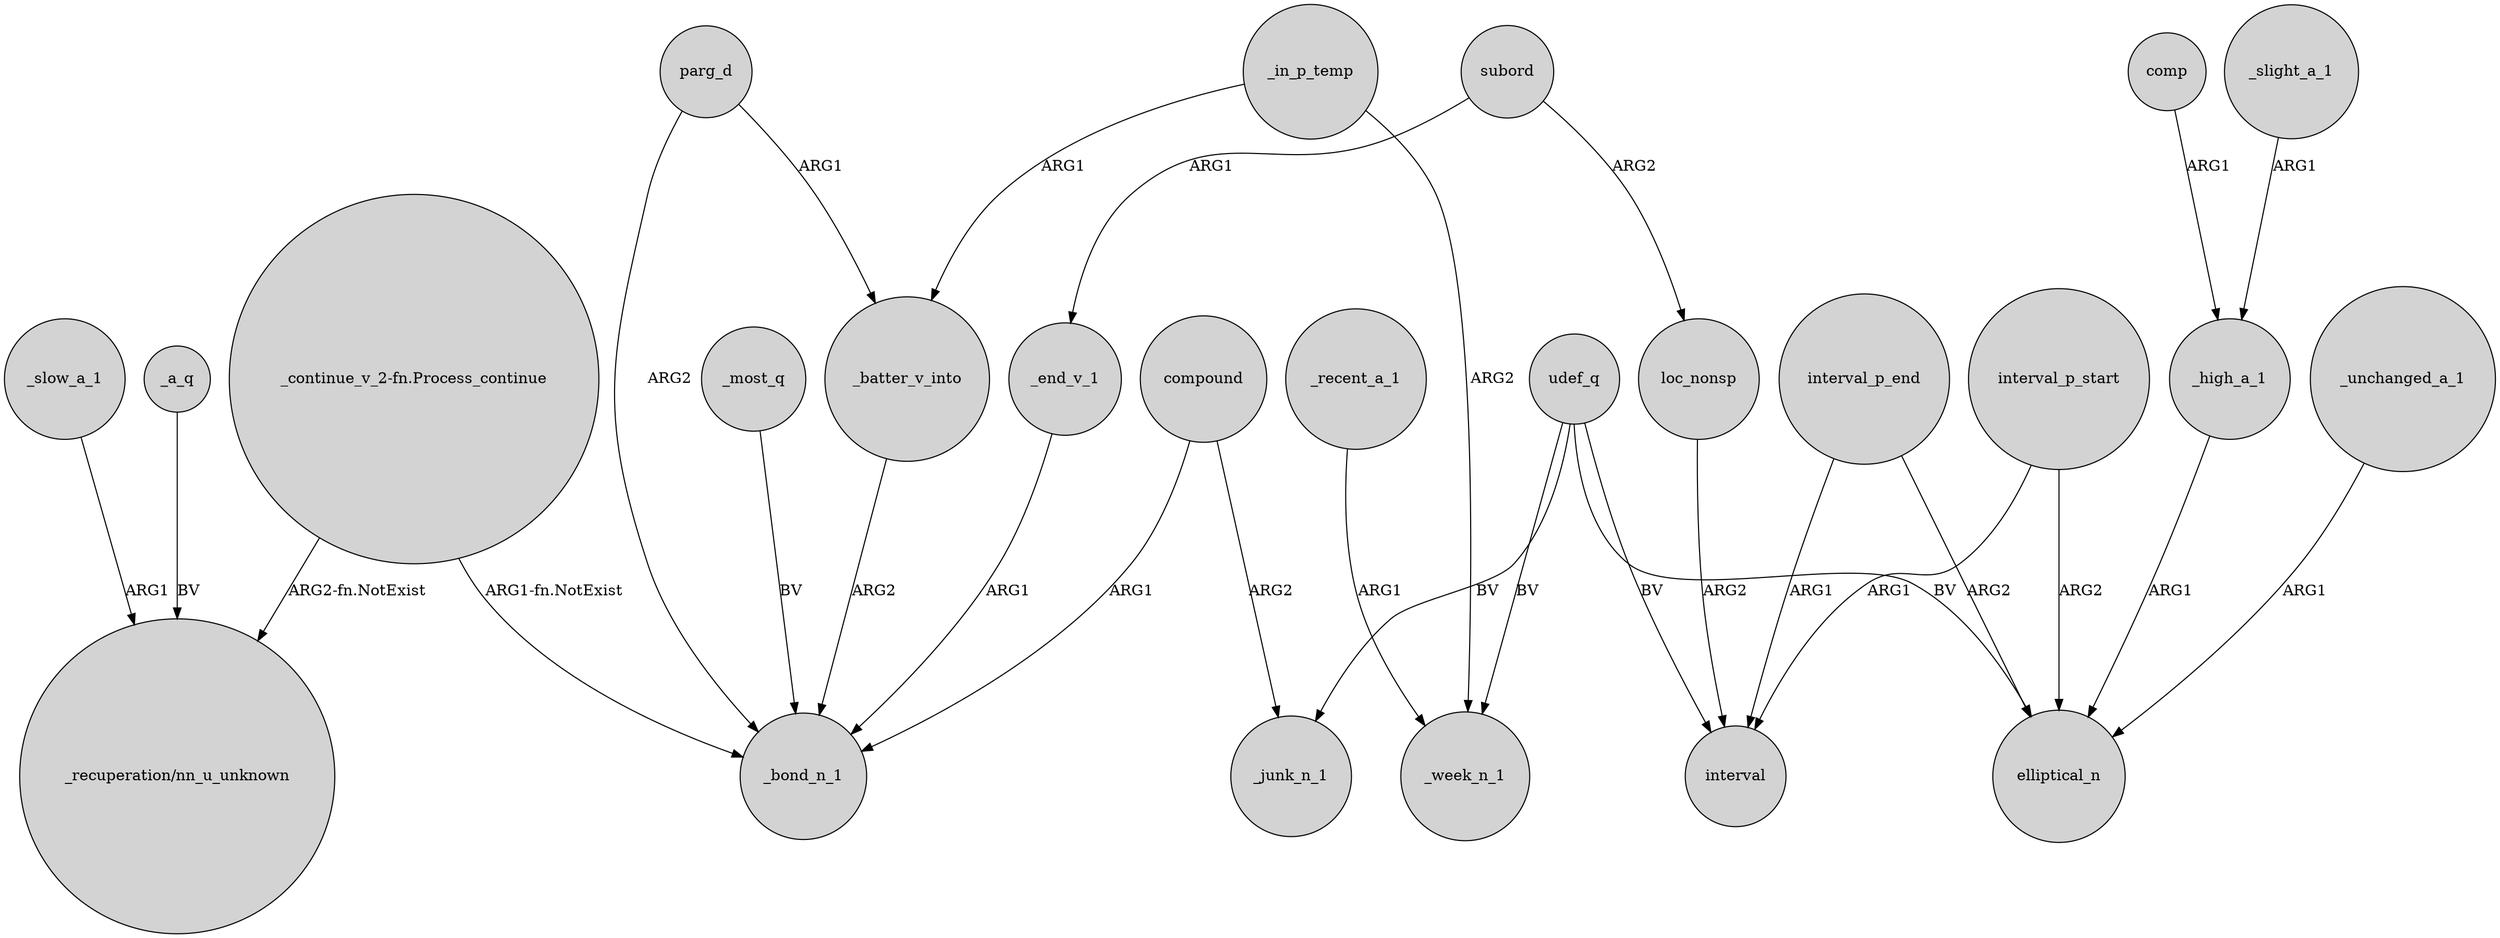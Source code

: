 digraph {
	node [shape=circle style=filled]
	"_continue_v_2-fn.Process_continue" -> "_recuperation/nn_u_unknown" [label="ARG2-fn.NotExist"]
	loc_nonsp -> interval [label=ARG2]
	udef_q -> elliptical_n [label=BV]
	parg_d -> _bond_n_1 [label=ARG2]
	_batter_v_into -> _bond_n_1 [label=ARG2]
	_in_p_temp -> _batter_v_into [label=ARG1]
	subord -> _end_v_1 [label=ARG1]
	compound -> _bond_n_1 [label=ARG1]
	interval_p_end -> elliptical_n [label=ARG2]
	_in_p_temp -> _week_n_1 [label=ARG2]
	_most_q -> _bond_n_1 [label=BV]
	compound -> _junk_n_1 [label=ARG2]
	interval_p_start -> elliptical_n [label=ARG2]
	comp -> _high_a_1 [label=ARG1]
	_slight_a_1 -> _high_a_1 [label=ARG1]
	"_continue_v_2-fn.Process_continue" -> _bond_n_1 [label="ARG1-fn.NotExist"]
	udef_q -> _junk_n_1 [label=BV]
	_slow_a_1 -> "_recuperation/nn_u_unknown" [label=ARG1]
	_high_a_1 -> elliptical_n [label=ARG1]
	interval_p_start -> interval [label=ARG1]
	_a_q -> "_recuperation/nn_u_unknown" [label=BV]
	_end_v_1 -> _bond_n_1 [label=ARG1]
	_unchanged_a_1 -> elliptical_n [label=ARG1]
	udef_q -> _week_n_1 [label=BV]
	subord -> loc_nonsp [label=ARG2]
	_recent_a_1 -> _week_n_1 [label=ARG1]
	interval_p_end -> interval [label=ARG1]
	parg_d -> _batter_v_into [label=ARG1]
	udef_q -> interval [label=BV]
}
